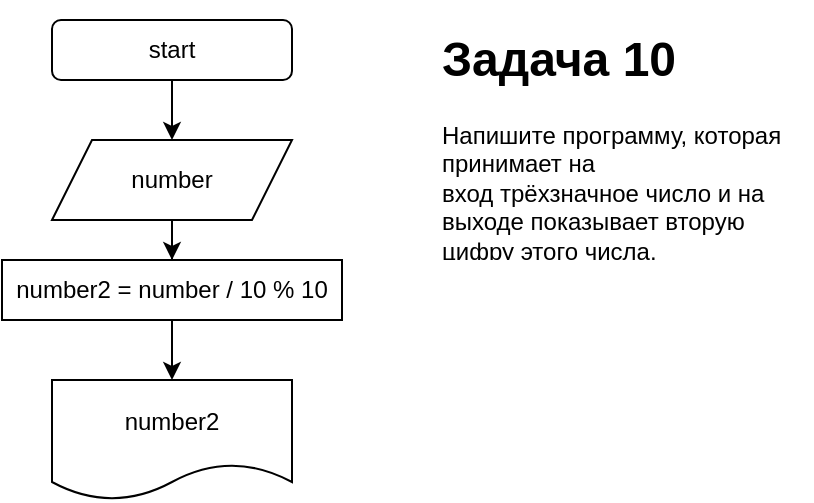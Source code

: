 <mxfile version="20.3.3" type="device"><diagram id="A4GeSaEWBdMjXauvC_jL" name="Страница 1"><mxGraphModel dx="1022" dy="674" grid="1" gridSize="10" guides="1" tooltips="1" connect="1" arrows="1" fold="1" page="1" pageScale="1" pageWidth="827" pageHeight="1169" math="0" shadow="0"><root><mxCell id="0"/><mxCell id="1" parent="0"/><mxCell id="LybOx5zvMFwdjCOAIiAg-3" style="edgeStyle=orthogonalEdgeStyle;rounded=0;orthogonalLoop=1;jettySize=auto;html=1;" parent="1" source="LybOx5zvMFwdjCOAIiAg-1" target="LybOx5zvMFwdjCOAIiAg-2" edge="1"><mxGeometry relative="1" as="geometry"/></mxCell><mxCell id="LybOx5zvMFwdjCOAIiAg-1" value="start" style="rounded=1;whiteSpace=wrap;html=1;" parent="1" vertex="1"><mxGeometry x="370" y="70" width="120" height="30" as="geometry"/></mxCell><mxCell id="LybOx5zvMFwdjCOAIiAg-5" style="edgeStyle=orthogonalEdgeStyle;rounded=0;orthogonalLoop=1;jettySize=auto;html=1;" parent="1" source="LybOx5zvMFwdjCOAIiAg-2" target="LybOx5zvMFwdjCOAIiAg-4" edge="1"><mxGeometry relative="1" as="geometry"/></mxCell><mxCell id="LybOx5zvMFwdjCOAIiAg-2" value="number" style="shape=parallelogram;perimeter=parallelogramPerimeter;whiteSpace=wrap;html=1;fixedSize=1;" parent="1" vertex="1"><mxGeometry x="370" y="130" width="120" height="40" as="geometry"/></mxCell><mxCell id="eVGlVJXRKxwKbH2fIpsY-2" style="edgeStyle=orthogonalEdgeStyle;rounded=0;orthogonalLoop=1;jettySize=auto;html=1;entryX=0.5;entryY=0;entryDx=0;entryDy=0;" edge="1" parent="1" source="LybOx5zvMFwdjCOAIiAg-4" target="eVGlVJXRKxwKbH2fIpsY-1"><mxGeometry relative="1" as="geometry"/></mxCell><mxCell id="LybOx5zvMFwdjCOAIiAg-4" value="number2 = number / 10 % 10" style="rounded=0;whiteSpace=wrap;html=1;" parent="1" vertex="1"><mxGeometry x="345" y="190" width="170" height="30" as="geometry"/></mxCell><mxCell id="eVGlVJXRKxwKbH2fIpsY-1" value="number2" style="shape=document;whiteSpace=wrap;html=1;boundedLbl=1;" vertex="1" parent="1"><mxGeometry x="370" y="250" width="120" height="60" as="geometry"/></mxCell><mxCell id="eVGlVJXRKxwKbH2fIpsY-3" value="&lt;h1&gt;Задача 10&lt;/h1&gt;&lt;p&gt;Напишите программу, которая принимает на &lt;br&gt;вход трёхзначное число и на выходе показывает вторую &lt;br&gt;цифру этого числа.&lt;/p&gt;" style="text;html=1;strokeColor=none;fillColor=none;spacing=5;spacingTop=-20;whiteSpace=wrap;overflow=hidden;rounded=0;" vertex="1" parent="1"><mxGeometry x="560" y="70" width="190" height="120" as="geometry"/></mxCell></root></mxGraphModel></diagram></mxfile>